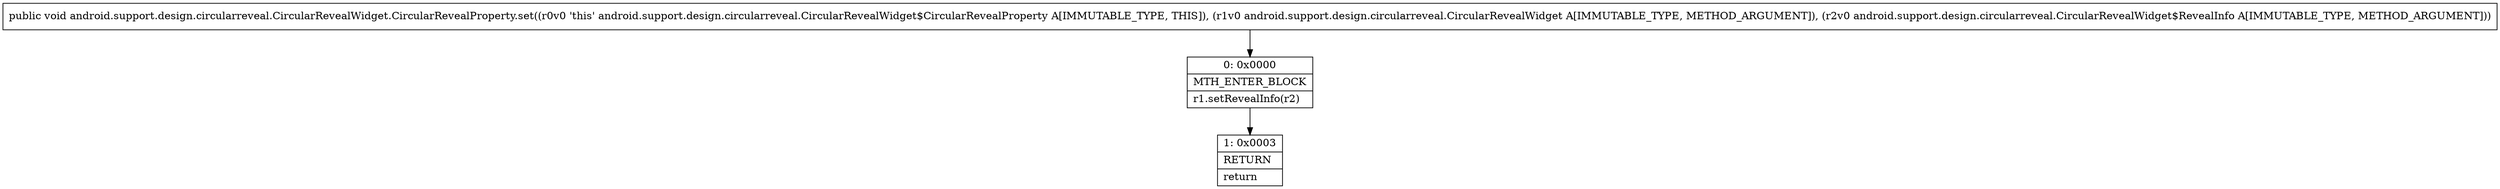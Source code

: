 digraph "CFG forandroid.support.design.circularreveal.CircularRevealWidget.CircularRevealProperty.set(Landroid\/support\/design\/circularreveal\/CircularRevealWidget;Landroid\/support\/design\/circularreveal\/CircularRevealWidget$RevealInfo;)V" {
Node_0 [shape=record,label="{0\:\ 0x0000|MTH_ENTER_BLOCK\l|r1.setRevealInfo(r2)\l}"];
Node_1 [shape=record,label="{1\:\ 0x0003|RETURN\l|return\l}"];
MethodNode[shape=record,label="{public void android.support.design.circularreveal.CircularRevealWidget.CircularRevealProperty.set((r0v0 'this' android.support.design.circularreveal.CircularRevealWidget$CircularRevealProperty A[IMMUTABLE_TYPE, THIS]), (r1v0 android.support.design.circularreveal.CircularRevealWidget A[IMMUTABLE_TYPE, METHOD_ARGUMENT]), (r2v0 android.support.design.circularreveal.CircularRevealWidget$RevealInfo A[IMMUTABLE_TYPE, METHOD_ARGUMENT])) }"];
MethodNode -> Node_0;
Node_0 -> Node_1;
}

